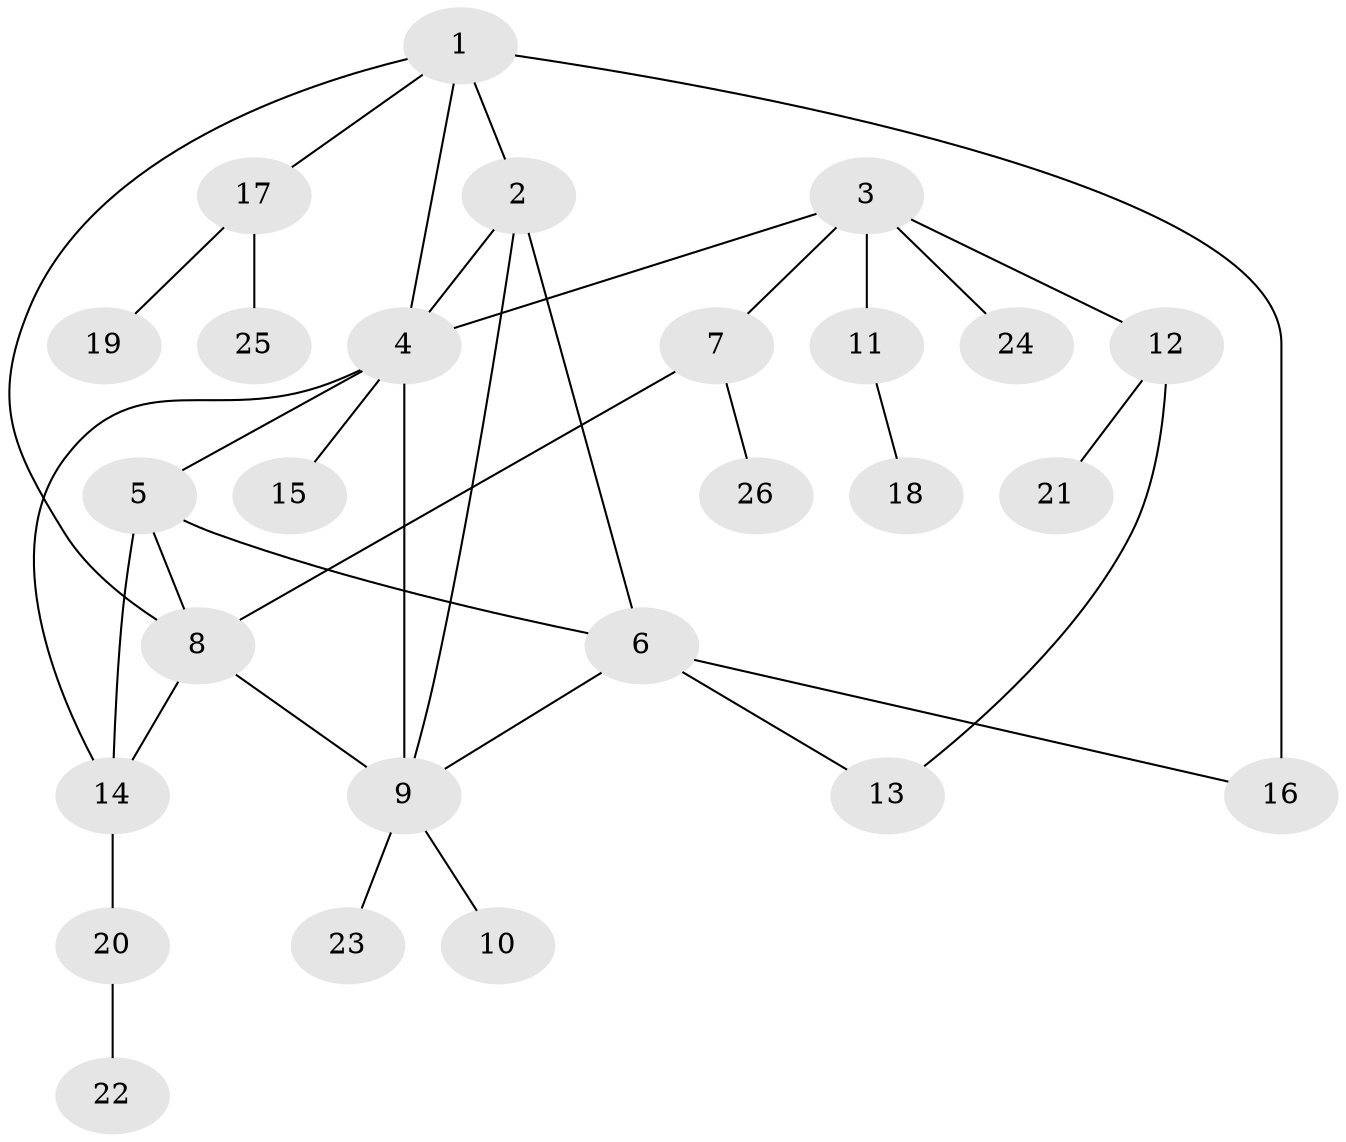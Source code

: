 // original degree distribution, {7: 0.04, 5: 0.04, 6: 0.04, 4: 0.1, 11: 0.02, 2: 0.26, 1: 0.48, 3: 0.02}
// Generated by graph-tools (version 1.1) at 2025/37/03/09/25 02:37:45]
// undirected, 26 vertices, 36 edges
graph export_dot {
graph [start="1"]
  node [color=gray90,style=filled];
  1;
  2;
  3;
  4;
  5;
  6;
  7;
  8;
  9;
  10;
  11;
  12;
  13;
  14;
  15;
  16;
  17;
  18;
  19;
  20;
  21;
  22;
  23;
  24;
  25;
  26;
  1 -- 2 [weight=1.0];
  1 -- 4 [weight=1.0];
  1 -- 8 [weight=1.0];
  1 -- 16 [weight=2.0];
  1 -- 17 [weight=1.0];
  2 -- 4 [weight=1.0];
  2 -- 6 [weight=1.0];
  2 -- 9 [weight=1.0];
  3 -- 4 [weight=1.0];
  3 -- 7 [weight=1.0];
  3 -- 11 [weight=1.0];
  3 -- 12 [weight=1.0];
  3 -- 24 [weight=1.0];
  4 -- 5 [weight=1.0];
  4 -- 9 [weight=5.0];
  4 -- 14 [weight=1.0];
  4 -- 15 [weight=1.0];
  5 -- 6 [weight=1.0];
  5 -- 8 [weight=1.0];
  5 -- 14 [weight=1.0];
  6 -- 9 [weight=1.0];
  6 -- 13 [weight=1.0];
  6 -- 16 [weight=1.0];
  7 -- 8 [weight=1.0];
  7 -- 26 [weight=1.0];
  8 -- 9 [weight=1.0];
  8 -- 14 [weight=2.0];
  9 -- 10 [weight=1.0];
  9 -- 23 [weight=1.0];
  11 -- 18 [weight=1.0];
  12 -- 13 [weight=1.0];
  12 -- 21 [weight=1.0];
  14 -- 20 [weight=1.0];
  17 -- 19 [weight=1.0];
  17 -- 25 [weight=1.0];
  20 -- 22 [weight=1.0];
}
